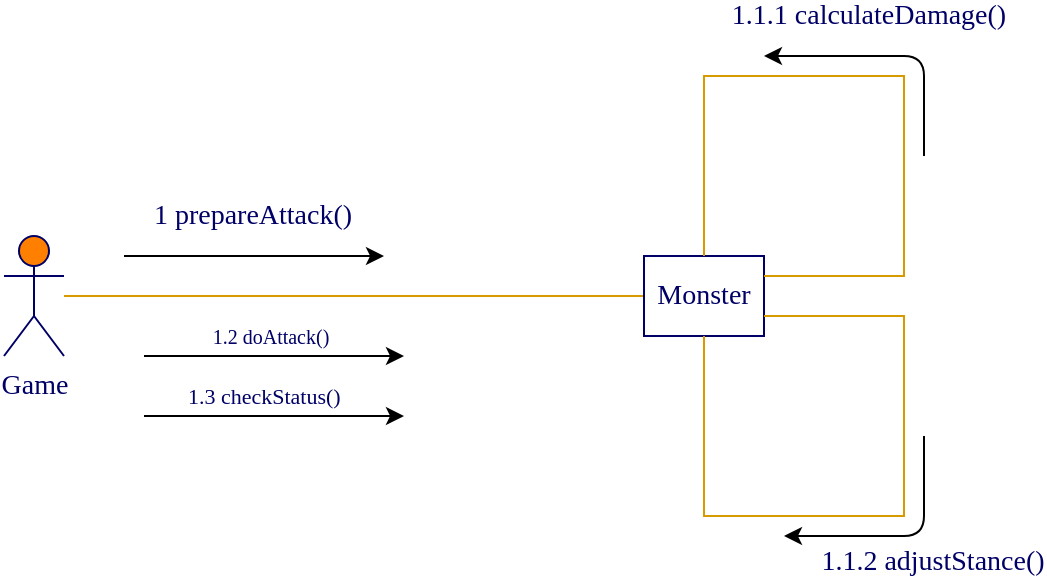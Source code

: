 <mxfile version="25.0.1" pages="5">
  <diagram id="97tm-h5Ckm5sz74WQkq5" name="monsterAction">
    <mxGraphModel dx="984" dy="659" grid="1" gridSize="10" guides="1" tooltips="1" connect="1" arrows="1" fold="1" page="1" pageScale="1" pageWidth="850" pageHeight="1100" math="0" shadow="0">
      <root>
        <mxCell id="0" />
        <mxCell id="1" parent="0" />
        <mxCell id="x8lON95Tc1hh2x26tlr--8" style="edgeStyle=orthogonalEdgeStyle;rounded=0;orthogonalLoop=1;jettySize=auto;html=1;fontFamily=Tahoma;fontSize=14;fontColor=#000066;endArrow=none;endFill=0;fillColor=#ffe6cc;strokeColor=#d79b00;" parent="1" source="x8lON95Tc1hh2x26tlr--1" target="x8lON95Tc1hh2x26tlr--7" edge="1">
          <mxGeometry relative="1" as="geometry" />
        </mxCell>
        <mxCell id="x8lON95Tc1hh2x26tlr--1" value="Game" style="shape=umlActor;verticalLabelPosition=bottom;labelBackgroundColor=#ffffff;verticalAlign=top;html=1;strokeColor=#000066;fillColor=#FF8000;fontFamily=Tahoma;fontSize=14;fontColor=#000066;" parent="1" vertex="1">
          <mxGeometry x="40" y="160" width="30" height="60" as="geometry" />
        </mxCell>
        <mxCell id="x8lON95Tc1hh2x26tlr--7" value="Monster" style="rounded=0;whiteSpace=wrap;html=1;labelBackgroundColor=#ffffff;strokeColor=#000066;fillColor=none;fontFamily=Tahoma;fontSize=14;fontColor=#000066;" parent="1" vertex="1">
          <mxGeometry x="360" y="170" width="60" height="40" as="geometry" />
        </mxCell>
        <mxCell id="kAwocQnmogqTp0aPH9kR-1" value="" style="endArrow=classic;html=1;fontFamily=Tahoma;fontSize=14;fontColor=#000066;" parent="1" edge="1">
          <mxGeometry width="50" height="50" relative="1" as="geometry">
            <mxPoint x="100" y="170" as="sourcePoint" />
            <mxPoint x="230" y="170" as="targetPoint" />
          </mxGeometry>
        </mxCell>
        <mxCell id="kAwocQnmogqTp0aPH9kR-2" value="1 prepareAttack()" style="text;html=1;resizable=0;points=[];align=center;verticalAlign=middle;labelBackgroundColor=#ffffff;fontSize=14;fontFamily=Tahoma;fontColor=#000066;" parent="kAwocQnmogqTp0aPH9kR-1" vertex="1" connectable="0">
          <mxGeometry x="-0.618" y="4" relative="1" as="geometry">
            <mxPoint x="39" y="-16" as="offset" />
          </mxGeometry>
        </mxCell>
        <mxCell id="kAwocQnmogqTp0aPH9kR-3" value="" style="endArrow=none;html=1;fontFamily=Tahoma;fontSize=14;fontColor=#000066;edgeStyle=orthogonalEdgeStyle;exitX=0.5;exitY=0;exitDx=0;exitDy=0;entryX=1;entryY=0.25;entryDx=0;entryDy=0;rounded=0;startArrow=none;startFill=0;endFill=0;fillColor=#ffe6cc;strokeColor=#d79b00;" parent="1" edge="1">
          <mxGeometry width="50" height="50" relative="1" as="geometry">
            <mxPoint x="390" y="170" as="sourcePoint" />
            <mxPoint x="420" y="180" as="targetPoint" />
            <Array as="points">
              <mxPoint x="390" y="80" />
              <mxPoint x="490" y="80" />
              <mxPoint x="490" y="180" />
            </Array>
          </mxGeometry>
        </mxCell>
        <mxCell id="kAwocQnmogqTp0aPH9kR-4" value="" style="endArrow=classic;html=1;fontFamily=Tahoma;fontSize=14;fontColor=#000066;" parent="1" edge="1">
          <mxGeometry width="50" height="50" relative="1" as="geometry">
            <mxPoint x="500" y="120" as="sourcePoint" />
            <mxPoint x="420" y="70" as="targetPoint" />
            <Array as="points">
              <mxPoint x="500" y="70" />
            </Array>
          </mxGeometry>
        </mxCell>
        <mxCell id="kAwocQnmogqTp0aPH9kR-5" value="1.1.1 calculateDamage()" style="text;html=1;resizable=0;points=[];align=center;verticalAlign=middle;labelBackgroundColor=#ffffff;fontSize=14;fontFamily=Tahoma;fontColor=#000066;" parent="kAwocQnmogqTp0aPH9kR-4" vertex="1" connectable="0">
          <mxGeometry x="0.2" relative="1" as="geometry">
            <mxPoint y="-20" as="offset" />
          </mxGeometry>
        </mxCell>
        <mxCell id="oUU38H8p77rC6WMhvehC-1" value="" style="endArrow=classic;html=1;fontFamily=Tahoma;fontSize=14;fontColor=#000066;" parent="1" edge="1">
          <mxGeometry width="50" height="50" relative="1" as="geometry">
            <mxPoint x="110" y="220" as="sourcePoint" />
            <mxPoint x="240" y="220" as="targetPoint" />
          </mxGeometry>
        </mxCell>
        <mxCell id="oUU38H8p77rC6WMhvehC-2" value="&lt;font style=&quot;font-size: 10px;&quot;&gt;1.2 doAttack()&lt;/font&gt;" style="text;html=1;resizable=0;points=[];align=center;verticalAlign=middle;labelBackgroundColor=#ffffff;fontSize=14;fontFamily=Tahoma;fontColor=#000066;" parent="oUU38H8p77rC6WMhvehC-1" vertex="1" connectable="0">
          <mxGeometry x="-0.411" y="4" relative="1" as="geometry">
            <mxPoint x="24" y="-6" as="offset" />
          </mxGeometry>
        </mxCell>
        <mxCell id="-60cszFB75xOEWJPa7h2-2" style="edgeStyle=orthogonalEdgeStyle;rounded=0;orthogonalLoop=1;jettySize=auto;html=1;exitX=1;exitY=0.75;exitDx=0;exitDy=0;entryX=0.5;entryY=1;entryDx=0;entryDy=0;startArrow=none;startFill=0;endArrow=none;endFill=0;fontFamily=Tahoma;fontSize=14;fontColor=#000066;fillColor=#ffe6cc;strokeColor=#d79b00;" parent="1" edge="1">
          <mxGeometry relative="1" as="geometry">
            <Array as="points">
              <mxPoint x="490" y="200" />
              <mxPoint x="490" y="300" />
              <mxPoint x="390" y="300" />
            </Array>
            <mxPoint x="420" y="200" as="sourcePoint" />
            <mxPoint x="390" y="210" as="targetPoint" />
          </mxGeometry>
        </mxCell>
        <mxCell id="-60cszFB75xOEWJPa7h2-3" value="" style="endArrow=classic;html=1;fontFamily=Tahoma;fontSize=14;fontColor=#000066;" parent="1" edge="1">
          <mxGeometry width="50" height="50" relative="1" as="geometry">
            <mxPoint x="500" y="260" as="sourcePoint" />
            <mxPoint x="430" y="310" as="targetPoint" />
            <Array as="points">
              <mxPoint x="500" y="310" />
            </Array>
          </mxGeometry>
        </mxCell>
        <mxCell id="-60cszFB75xOEWJPa7h2-4" value="1.1.2 adjustStance()" style="text;html=1;resizable=0;points=[];align=center;verticalAlign=middle;labelBackgroundColor=#ffffff;fontSize=14;fontFamily=Tahoma;fontColor=#000066;" parent="-60cszFB75xOEWJPa7h2-3" vertex="1" connectable="0">
          <mxGeometry x="-0.3" y="-1" relative="1" as="geometry">
            <mxPoint x="5" y="21" as="offset" />
          </mxGeometry>
        </mxCell>
        <mxCell id="pAN4eC9FmwrCbJ8sKv3d-3" value="" style="endArrow=classic;html=1;fontFamily=Tahoma;fontSize=14;fontColor=#000066;" parent="1" edge="1">
          <mxGeometry width="50" height="50" relative="1" as="geometry">
            <mxPoint x="110" y="250" as="sourcePoint" />
            <mxPoint x="240" y="250" as="targetPoint" />
          </mxGeometry>
        </mxCell>
        <mxCell id="pAN4eC9FmwrCbJ8sKv3d-4" value="&lt;font style=&quot;font-size: 11px;&quot;&gt;1.3 checkStatus()&amp;nbsp;&lt;/font&gt;" style="text;html=1;resizable=0;points=[];align=center;verticalAlign=middle;labelBackgroundColor=#ffffff;fontSize=14;fontFamily=Tahoma;fontColor=#000066;" parent="pAN4eC9FmwrCbJ8sKv3d-3" vertex="1" connectable="0">
          <mxGeometry x="-0.411" y="4" relative="1" as="geometry">
            <mxPoint x="22" y="-6" as="offset" />
          </mxGeometry>
        </mxCell>
      </root>
    </mxGraphModel>
  </diagram>
  <diagram id="osA8b_FAwORKnyaBnRQK" name="enterHall">
    <mxGraphModel dx="984" dy="659" grid="1" gridSize="10" guides="1" tooltips="1" connect="1" arrows="1" fold="1" page="1" pageScale="1" pageWidth="850" pageHeight="1100" math="0" shadow="0">
      <root>
        <mxCell id="XAbNOAjU0VVLo9-ZD2AN-0" />
        <mxCell id="XAbNOAjU0VVLo9-ZD2AN-1" parent="XAbNOAjU0VVLo9-ZD2AN-0" />
        <mxCell id="ALjJiwd98mLg6pKJFKZ1-0" style="edgeStyle=orthogonalEdgeStyle;rounded=0;orthogonalLoop=1;jettySize=auto;html=1;fontFamily=Tahoma;fontSize=14;fontColor=#000066;endArrow=none;endFill=0;fillColor=#ffe6cc;strokeColor=#d79b00;" parent="XAbNOAjU0VVLo9-ZD2AN-1" source="ALjJiwd98mLg6pKJFKZ1-1" target="ALjJiwd98mLg6pKJFKZ1-3" edge="1">
          <mxGeometry relative="1" as="geometry">
            <Array as="points">
              <mxPoint x="200" y="190" />
              <mxPoint x="200" y="190" />
            </Array>
          </mxGeometry>
        </mxCell>
        <mxCell id="CJ4YPzdzlDqNRj6001pP-0" style="edgeStyle=orthogonalEdgeStyle;rounded=0;orthogonalLoop=1;jettySize=auto;html=1;strokeColor=#D79B00;entryX=0;entryY=0.5;entryDx=0;entryDy=0;endArrow=none;endFill=0;" parent="XAbNOAjU0VVLo9-ZD2AN-1" target="ALjJiwd98mLg6pKJFKZ1-4" edge="1">
          <mxGeometry relative="1" as="geometry">
            <mxPoint x="50" y="260" as="sourcePoint" />
            <mxPoint x="340" y="450" as="targetPoint" />
            <Array as="points">
              <mxPoint x="50" y="450" />
            </Array>
          </mxGeometry>
        </mxCell>
        <mxCell id="ALjJiwd98mLg6pKJFKZ1-1" value="User" style="shape=umlActor;verticalLabelPosition=bottom;labelBackgroundColor=#ffffff;verticalAlign=top;html=1;strokeColor=#000066;fillColor=#FF8000;fontFamily=Tahoma;fontSize=14;fontColor=#000066;" parent="XAbNOAjU0VVLo9-ZD2AN-1" vertex="1">
          <mxGeometry x="40" y="160" width="30" height="60" as="geometry" />
        </mxCell>
        <mxCell id="ALjJiwd98mLg6pKJFKZ1-2" value="" style="edgeStyle=orthogonalEdgeStyle;rounded=0;orthogonalLoop=1;jettySize=auto;html=1;endArrow=none;endFill=0;fontFamily=Tahoma;fontSize=14;fontColor=#000066;fillColor=#ffe6cc;strokeColor=#D79B00;" parent="XAbNOAjU0VVLo9-ZD2AN-1" source="ALjJiwd98mLg6pKJFKZ1-3" target="ALjJiwd98mLg6pKJFKZ1-4" edge="1">
          <mxGeometry relative="1" as="geometry">
            <Array as="points">
              <mxPoint x="370" y="190" />
              <mxPoint x="370" y="190" />
            </Array>
          </mxGeometry>
        </mxCell>
        <mxCell id="ALjJiwd98mLg6pKJFKZ1-3" value="Hall" style="rounded=0;whiteSpace=wrap;html=1;labelBackgroundColor=#ffffff;strokeColor=#000066;fillColor=none;fontFamily=Tahoma;fontSize=14;fontColor=#000066;" parent="XAbNOAjU0VVLo9-ZD2AN-1" vertex="1">
          <mxGeometry x="240" y="170" width="60" height="90" as="geometry" />
        </mxCell>
        <mxCell id="ALjJiwd98mLg6pKJFKZ1-4" value="Lightning" style="rounded=0;whiteSpace=wrap;html=1;labelBackgroundColor=#ffffff;strokeColor=#000066;fillColor=none;fontFamily=Tahoma;fontSize=14;fontColor=#000066;" parent="XAbNOAjU0VVLo9-ZD2AN-1" vertex="1">
          <mxGeometry x="350" y="430" width="60" height="40" as="geometry" />
        </mxCell>
        <mxCell id="ALjJiwd98mLg6pKJFKZ1-17" value="" style="endArrow=classic;html=1;fontColor=#000066;" parent="XAbNOAjU0VVLo9-ZD2AN-1" edge="1">
          <mxGeometry width="50" height="50" relative="1" as="geometry">
            <mxPoint x="100" y="180" as="sourcePoint" />
            <mxPoint x="210" y="180" as="targetPoint" />
          </mxGeometry>
        </mxCell>
        <mxCell id="ALjJiwd98mLg6pKJFKZ1-20" value="1 openDoor()" style="text;html=1;resizable=0;points=[];align=center;verticalAlign=middle;labelBackgroundColor=#ffffff;fontColor=#000066;" parent="ALjJiwd98mLg6pKJFKZ1-17" vertex="1" connectable="0">
          <mxGeometry x="-0.545" y="2" relative="1" as="geometry">
            <mxPoint x="25" y="-8" as="offset" />
          </mxGeometry>
        </mxCell>
        <mxCell id="ALjJiwd98mLg6pKJFKZ1-24" value="" style="endArrow=none;html=1;exitX=0.25;exitY=0;exitDx=0;exitDy=0;rounded=0;entryX=1.017;entryY=0.111;entryDx=0;entryDy=0;entryPerimeter=0;fillColor=#ffe6cc;strokeColor=#d79b00;" parent="XAbNOAjU0VVLo9-ZD2AN-1" source="ALjJiwd98mLg6pKJFKZ1-3" target="ALjJiwd98mLg6pKJFKZ1-3" edge="1">
          <mxGeometry width="50" height="50" relative="1" as="geometry">
            <mxPoint x="40" y="1180" as="sourcePoint" />
            <mxPoint x="90" y="1130" as="targetPoint" />
            <Array as="points">
              <mxPoint x="255" y="120" />
              <mxPoint x="320" y="120" />
              <mxPoint x="320" y="180" />
            </Array>
          </mxGeometry>
        </mxCell>
        <mxCell id="ALjJiwd98mLg6pKJFKZ1-25" value="" style="endArrow=classic;html=1;fontColor=#000066;" parent="XAbNOAjU0VVLo9-ZD2AN-1" edge="1">
          <mxGeometry width="50" height="50" relative="1" as="geometry">
            <mxPoint x="330" y="150" as="sourcePoint" />
            <mxPoint x="260" y="110" as="targetPoint" />
            <Array as="points">
              <mxPoint x="330" y="110" />
            </Array>
          </mxGeometry>
        </mxCell>
        <mxCell id="ALjJiwd98mLg6pKJFKZ1-26" value="1.1 unlockDoor()" style="text;html=1;resizable=0;points=[];align=center;verticalAlign=middle;labelBackgroundColor=#ffffff;fontColor=#000066;" parent="ALjJiwd98mLg6pKJFKZ1-25" vertex="1" connectable="0">
          <mxGeometry x="0.436" y="-2" relative="1" as="geometry">
            <mxPoint x="-1" y="-18" as="offset" />
          </mxGeometry>
        </mxCell>
        <mxCell id="ALjJiwd98mLg6pKJFKZ1-27" value="" style="endArrow=classic;html=1;fontColor=#000066;" parent="XAbNOAjU0VVLo9-ZD2AN-1" edge="1">
          <mxGeometry width="50" height="50" relative="1" as="geometry">
            <mxPoint x="70" y="440" as="sourcePoint" />
            <mxPoint x="270" y="440" as="targetPoint" />
          </mxGeometry>
        </mxCell>
        <mxCell id="ALjJiwd98mLg6pKJFKZ1-28" value="3 turnOnLights()" style="text;html=1;resizable=0;points=[];align=center;verticalAlign=middle;labelBackgroundColor=#ffffff;fontColor=#000066;" parent="ALjJiwd98mLg6pKJFKZ1-27" vertex="1" connectable="0">
          <mxGeometry x="0.317" y="2" relative="1" as="geometry">
            <mxPoint x="-32" y="-8" as="offset" />
          </mxGeometry>
        </mxCell>
        <mxCell id="4aknmJp9HKiuCshJEBKm-3" style="edgeStyle=orthogonalEdgeStyle;rounded=0;orthogonalLoop=1;jettySize=auto;html=1;entryX=0.25;entryY=1;entryDx=0;entryDy=0;endArrow=none;endFill=0;fillColor=#ffe6cc;strokeColor=#d79b00;" parent="XAbNOAjU0VVLo9-ZD2AN-1" edge="1">
          <mxGeometry relative="1" as="geometry">
            <Array as="points">
              <mxPoint x="425" y="459.96" />
              <mxPoint x="425" y="519.96" />
              <mxPoint x="360" y="519.96" />
            </Array>
            <mxPoint x="410" y="460" as="sourcePoint" />
            <mxPoint x="360" y="469.96" as="targetPoint" />
          </mxGeometry>
        </mxCell>
        <mxCell id="4aknmJp9HKiuCshJEBKm-4" value="" style="endArrow=classic;html=1;fontColor=#000066;" parent="XAbNOAjU0VVLo9-ZD2AN-1" edge="1">
          <mxGeometry width="50" height="50" relative="1" as="geometry">
            <mxPoint x="430" y="490" as="sourcePoint" />
            <mxPoint x="360" y="530" as="targetPoint" />
            <Array as="points">
              <mxPoint x="430" y="530" />
            </Array>
          </mxGeometry>
        </mxCell>
        <mxCell id="4aknmJp9HKiuCshJEBKm-5" value="3.1 adjustBrightness()" style="text;html=1;resizable=0;points=[];align=center;verticalAlign=middle;labelBackgroundColor=#ffffff;fontColor=#000066;" parent="4aknmJp9HKiuCshJEBKm-4" vertex="1" connectable="0">
          <mxGeometry x="0.473" y="1" relative="1" as="geometry">
            <mxPoint x="11" y="19" as="offset" />
          </mxGeometry>
        </mxCell>
        <mxCell id="CJ4YPzdzlDqNRj6001pP-1" value="" style="endArrow=classic;html=1;fontColor=#000066;" parent="XAbNOAjU0VVLo9-ZD2AN-1" edge="1">
          <mxGeometry width="50" height="50" relative="1" as="geometry">
            <mxPoint x="100" y="200" as="sourcePoint" />
            <mxPoint x="210" y="200" as="targetPoint" />
          </mxGeometry>
        </mxCell>
        <mxCell id="CJ4YPzdzlDqNRj6001pP-3" value="&lt;span style=&quot;color: rgb(0, 0, 102); font-size: 12px;&quot;&gt;2 enter()&lt;/span&gt;" style="edgeLabel;html=1;align=center;verticalAlign=middle;resizable=0;points=[];" parent="CJ4YPzdzlDqNRj6001pP-1" vertex="1" connectable="0">
          <mxGeometry x="-0.494" y="-3" relative="1" as="geometry">
            <mxPoint x="22" y="7" as="offset" />
          </mxGeometry>
        </mxCell>
        <mxCell id="CJ4YPzdzlDqNRj6001pP-4" value="" style="endArrow=classic;html=1;fontColor=#000066;" parent="XAbNOAjU0VVLo9-ZD2AN-1" edge="1">
          <mxGeometry width="50" height="50" relative="1" as="geometry">
            <mxPoint x="100" y="230" as="sourcePoint" />
            <mxPoint x="210" y="230" as="targetPoint" />
          </mxGeometry>
        </mxCell>
        <mxCell id="CJ4YPzdzlDqNRj6001pP-5" value="&lt;span style=&quot;color: rgb(0, 0, 102); font-size: 12px;&quot;&gt;4 closeDoor()&lt;/span&gt;" style="edgeLabel;html=1;align=center;verticalAlign=middle;resizable=0;points=[];" parent="CJ4YPzdzlDqNRj6001pP-4" vertex="1" connectable="0">
          <mxGeometry x="-0.494" y="-3" relative="1" as="geometry">
            <mxPoint x="22" y="7" as="offset" />
          </mxGeometry>
        </mxCell>
      </root>
    </mxGraphModel>
  </diagram>
  <diagram id="PgekLhEINDaakeLsJA8r" name="exitHall">
    <mxGraphModel dx="984" dy="659" grid="1" gridSize="10" guides="1" tooltips="1" connect="1" arrows="1" fold="1" page="1" pageScale="1" pageWidth="827" pageHeight="1169" math="0" shadow="0">
      <root>
        <mxCell id="0" />
        <mxCell id="1" parent="0" />
        <mxCell id="Y-AcQTaXHzpTWYzy59sd-1" style="edgeStyle=orthogonalEdgeStyle;rounded=0;orthogonalLoop=1;jettySize=auto;html=1;fontFamily=Tahoma;fontSize=14;fontColor=#000066;endArrow=none;endFill=0;fillColor=#ffe6cc;strokeColor=#d79b00;" parent="1" source="Y-AcQTaXHzpTWYzy59sd-3" target="Y-AcQTaXHzpTWYzy59sd-5" edge="1">
          <mxGeometry relative="1" as="geometry">
            <Array as="points">
              <mxPoint x="200" y="190" />
              <mxPoint x="200" y="190" />
            </Array>
          </mxGeometry>
        </mxCell>
        <mxCell id="Y-AcQTaXHzpTWYzy59sd-2" style="edgeStyle=orthogonalEdgeStyle;rounded=0;orthogonalLoop=1;jettySize=auto;html=1;strokeColor=#D79B00;entryX=0;entryY=0.5;entryDx=0;entryDy=0;endArrow=none;endFill=0;" parent="1" target="Y-AcQTaXHzpTWYzy59sd-6" edge="1">
          <mxGeometry relative="1" as="geometry">
            <mxPoint x="50" y="260" as="sourcePoint" />
            <mxPoint x="340" y="450" as="targetPoint" />
            <Array as="points">
              <mxPoint x="50" y="450" />
            </Array>
          </mxGeometry>
        </mxCell>
        <mxCell id="Y-AcQTaXHzpTWYzy59sd-3" value="User" style="shape=umlActor;verticalLabelPosition=bottom;labelBackgroundColor=#ffffff;verticalAlign=top;html=1;strokeColor=#000066;fillColor=#FF8000;fontFamily=Tahoma;fontSize=14;fontColor=#000066;" parent="1" vertex="1">
          <mxGeometry x="40" y="160" width="30" height="60" as="geometry" />
        </mxCell>
        <mxCell id="Y-AcQTaXHzpTWYzy59sd-4" value="" style="edgeStyle=orthogonalEdgeStyle;rounded=0;orthogonalLoop=1;jettySize=auto;html=1;endArrow=none;endFill=0;fontFamily=Tahoma;fontSize=14;fontColor=#000066;fillColor=#ffe6cc;strokeColor=#D79B00;" parent="1" source="Y-AcQTaXHzpTWYzy59sd-5" target="Y-AcQTaXHzpTWYzy59sd-6" edge="1">
          <mxGeometry relative="1" as="geometry">
            <Array as="points">
              <mxPoint x="370" y="190" />
              <mxPoint x="370" y="190" />
            </Array>
          </mxGeometry>
        </mxCell>
        <mxCell id="Y-AcQTaXHzpTWYzy59sd-5" value="Hall" style="rounded=0;whiteSpace=wrap;html=1;labelBackgroundColor=#ffffff;strokeColor=#000066;fillColor=none;fontFamily=Tahoma;fontSize=14;fontColor=#000066;" parent="1" vertex="1">
          <mxGeometry x="240" y="170" width="60" height="90" as="geometry" />
        </mxCell>
        <mxCell id="Y-AcQTaXHzpTWYzy59sd-6" value="Lightning" style="rounded=0;whiteSpace=wrap;html=1;labelBackgroundColor=#ffffff;strokeColor=#000066;fillColor=none;fontFamily=Tahoma;fontSize=14;fontColor=#000066;" parent="1" vertex="1">
          <mxGeometry x="350" y="430" width="60" height="40" as="geometry" />
        </mxCell>
        <mxCell id="Y-AcQTaXHzpTWYzy59sd-7" value="" style="endArrow=classic;html=1;fontColor=#000066;" parent="1" edge="1">
          <mxGeometry width="50" height="50" relative="1" as="geometry">
            <mxPoint x="100" y="180" as="sourcePoint" />
            <mxPoint x="210" y="180" as="targetPoint" />
          </mxGeometry>
        </mxCell>
        <mxCell id="Y-AcQTaXHzpTWYzy59sd-8" value="1 openDoor()" style="text;html=1;resizable=0;points=[];align=center;verticalAlign=middle;labelBackgroundColor=#ffffff;fontColor=#000066;" parent="Y-AcQTaXHzpTWYzy59sd-7" vertex="1" connectable="0">
          <mxGeometry x="-0.545" y="2" relative="1" as="geometry">
            <mxPoint x="25" y="-8" as="offset" />
          </mxGeometry>
        </mxCell>
        <mxCell id="Y-AcQTaXHzpTWYzy59sd-9" value="" style="endArrow=none;html=1;exitX=0.25;exitY=0;exitDx=0;exitDy=0;rounded=0;entryX=1.017;entryY=0.111;entryDx=0;entryDy=0;entryPerimeter=0;fillColor=#ffe6cc;strokeColor=#d79b00;" parent="1" source="Y-AcQTaXHzpTWYzy59sd-5" target="Y-AcQTaXHzpTWYzy59sd-5" edge="1">
          <mxGeometry width="50" height="50" relative="1" as="geometry">
            <mxPoint x="40" y="1180" as="sourcePoint" />
            <mxPoint x="90" y="1130" as="targetPoint" />
            <Array as="points">
              <mxPoint x="255" y="120" />
              <mxPoint x="320" y="120" />
              <mxPoint x="320" y="180" />
            </Array>
          </mxGeometry>
        </mxCell>
        <mxCell id="Y-AcQTaXHzpTWYzy59sd-10" value="" style="endArrow=classic;html=1;fontColor=#000066;" parent="1" edge="1">
          <mxGeometry width="50" height="50" relative="1" as="geometry">
            <mxPoint x="330" y="150" as="sourcePoint" />
            <mxPoint x="260" y="110" as="targetPoint" />
            <Array as="points">
              <mxPoint x="330" y="110" />
            </Array>
          </mxGeometry>
        </mxCell>
        <mxCell id="Y-AcQTaXHzpTWYzy59sd-11" value="1.1 closeDoor()" style="text;html=1;resizable=0;points=[];align=center;verticalAlign=middle;labelBackgroundColor=#ffffff;fontColor=#000066;" parent="Y-AcQTaXHzpTWYzy59sd-10" vertex="1" connectable="0">
          <mxGeometry x="0.436" y="-2" relative="1" as="geometry">
            <mxPoint x="-1" y="-18" as="offset" />
          </mxGeometry>
        </mxCell>
        <mxCell id="Y-AcQTaXHzpTWYzy59sd-12" value="" style="endArrow=classic;html=1;fontColor=#000066;" parent="1" edge="1">
          <mxGeometry width="50" height="50" relative="1" as="geometry">
            <mxPoint x="70" y="440" as="sourcePoint" />
            <mxPoint x="270" y="440" as="targetPoint" />
          </mxGeometry>
        </mxCell>
        <mxCell id="Y-AcQTaXHzpTWYzy59sd-13" value="3 turnOfLights()" style="text;html=1;resizable=0;points=[];align=center;verticalAlign=middle;labelBackgroundColor=#ffffff;fontColor=#000066;" parent="Y-AcQTaXHzpTWYzy59sd-12" vertex="1" connectable="0">
          <mxGeometry x="0.317" y="2" relative="1" as="geometry">
            <mxPoint x="-32" y="-8" as="offset" />
          </mxGeometry>
        </mxCell>
        <mxCell id="Y-AcQTaXHzpTWYzy59sd-14" style="edgeStyle=orthogonalEdgeStyle;rounded=0;orthogonalLoop=1;jettySize=auto;html=1;entryX=0.25;entryY=1;entryDx=0;entryDy=0;endArrow=none;endFill=0;fillColor=#ffe6cc;strokeColor=#d79b00;" parent="1" edge="1">
          <mxGeometry relative="1" as="geometry">
            <Array as="points">
              <mxPoint x="425" y="459.96" />
              <mxPoint x="425" y="519.96" />
              <mxPoint x="360" y="519.96" />
            </Array>
            <mxPoint x="410" y="460" as="sourcePoint" />
            <mxPoint x="360" y="469.96" as="targetPoint" />
          </mxGeometry>
        </mxCell>
        <mxCell id="Y-AcQTaXHzpTWYzy59sd-15" value="" style="endArrow=classic;html=1;fontColor=#000066;" parent="1" edge="1">
          <mxGeometry width="50" height="50" relative="1" as="geometry">
            <mxPoint x="430" y="490" as="sourcePoint" />
            <mxPoint x="360" y="530" as="targetPoint" />
            <Array as="points">
              <mxPoint x="430" y="530" />
            </Array>
          </mxGeometry>
        </mxCell>
        <mxCell id="Y-AcQTaXHzpTWYzy59sd-16" value="3.1 dimLights()" style="text;html=1;resizable=0;points=[];align=center;verticalAlign=middle;labelBackgroundColor=#ffffff;fontColor=#000066;" parent="Y-AcQTaXHzpTWYzy59sd-15" vertex="1" connectable="0">
          <mxGeometry x="0.473" y="1" relative="1" as="geometry">
            <mxPoint x="11" y="19" as="offset" />
          </mxGeometry>
        </mxCell>
        <mxCell id="Y-AcQTaXHzpTWYzy59sd-17" value="" style="endArrow=classic;html=1;fontColor=#000066;" parent="1" edge="1">
          <mxGeometry width="50" height="50" relative="1" as="geometry">
            <mxPoint x="100" y="200" as="sourcePoint" />
            <mxPoint x="210" y="200" as="targetPoint" />
          </mxGeometry>
        </mxCell>
        <mxCell id="Y-AcQTaXHzpTWYzy59sd-18" value="&lt;span style=&quot;color: rgb(0, 0, 102); font-size: 12px;&quot;&gt;2 exit()&lt;/span&gt;" style="edgeLabel;html=1;align=center;verticalAlign=middle;resizable=0;points=[];" parent="Y-AcQTaXHzpTWYzy59sd-17" vertex="1" connectable="0">
          <mxGeometry x="-0.494" y="-3" relative="1" as="geometry">
            <mxPoint x="22" y="7" as="offset" />
          </mxGeometry>
        </mxCell>
        <mxCell id="Y-AcQTaXHzpTWYzy59sd-19" value="" style="endArrow=classic;html=1;fontColor=#000066;" parent="1" edge="1">
          <mxGeometry width="50" height="50" relative="1" as="geometry">
            <mxPoint x="100" y="230" as="sourcePoint" />
            <mxPoint x="210" y="230" as="targetPoint" />
          </mxGeometry>
        </mxCell>
        <mxCell id="Y-AcQTaXHzpTWYzy59sd-20" value="&lt;span style=&quot;color: rgb(0, 0, 102); font-size: 12px;&quot;&gt;4 closeDoor()&lt;/span&gt;" style="edgeLabel;html=1;align=center;verticalAlign=middle;resizable=0;points=[];" parent="Y-AcQTaXHzpTWYzy59sd-19" vertex="1" connectable="0">
          <mxGeometry x="-0.494" y="-3" relative="1" as="geometry">
            <mxPoint x="22" y="7" as="offset" />
          </mxGeometry>
        </mxCell>
      </root>
    </mxGraphModel>
  </diagram>
  <diagram id="VwvnKD03rTNIb4WLB2rS" name="selectEnchantments">
    <mxGraphModel dx="907" dy="440" grid="1" gridSize="10" guides="1" tooltips="1" connect="1" arrows="1" fold="1" page="1" pageScale="1" pageWidth="827" pageHeight="1169" math="0" shadow="0">
      <root>
        <mxCell id="0" />
        <mxCell id="1" parent="0" />
        <mxCell id="iZXbAo_DhnXNTH1RzvWr-1" style="edgeStyle=orthogonalEdgeStyle;rounded=0;orthogonalLoop=1;jettySize=auto;html=1;fontFamily=Tahoma;fontSize=14;fontColor=#000066;endArrow=none;endFill=0;fillColor=#ffe6cc;strokeColor=#d79b00;" parent="1" source="iZXbAo_DhnXNTH1RzvWr-2" target="iZXbAo_DhnXNTH1RzvWr-3" edge="1">
          <mxGeometry relative="1" as="geometry" />
        </mxCell>
        <mxCell id="iZXbAo_DhnXNTH1RzvWr-2" value="Player" style="shape=umlActor;verticalLabelPosition=bottom;labelBackgroundColor=#ffffff;verticalAlign=top;html=1;strokeColor=#000066;fillColor=#FF8000;fontFamily=Tahoma;fontSize=14;fontColor=#000066;" parent="1" vertex="1">
          <mxGeometry x="40" y="160" width="30" height="60" as="geometry" />
        </mxCell>
        <mxCell id="iZXbAo_DhnXNTH1RzvWr-3" value="Game System" style="rounded=0;whiteSpace=wrap;html=1;labelBackgroundColor=#ffffff;strokeColor=#000066;fillColor=none;fontFamily=Tahoma;fontSize=14;fontColor=#000066;" parent="1" vertex="1">
          <mxGeometry x="360" y="170" width="70" height="40" as="geometry" />
        </mxCell>
        <mxCell id="iZXbAo_DhnXNTH1RzvWr-4" value="" style="endArrow=classic;html=1;fontFamily=Tahoma;fontSize=14;fontColor=#000066;" parent="1" edge="1">
          <mxGeometry width="50" height="50" relative="1" as="geometry">
            <mxPoint x="100" y="210" as="sourcePoint" />
            <mxPoint x="340" y="210" as="targetPoint" />
          </mxGeometry>
        </mxCell>
        <mxCell id="iZXbAo_DhnXNTH1RzvWr-5" value="launchGame()&lt;div&gt;selectOption()&lt;/div&gt;&lt;div&gt;placeObjects()&lt;/div&gt;&lt;div&gt;confirmDesign()&lt;/div&gt;" style="text;html=1;resizable=0;points=[];align=center;verticalAlign=middle;labelBackgroundColor=#ffffff;fontSize=14;fontFamily=Tahoma;fontColor=#000066;" parent="iZXbAo_DhnXNTH1RzvWr-4" vertex="1" connectable="0">
          <mxGeometry x="-0.618" y="4" relative="1" as="geometry">
            <mxPoint x="64" y="44" as="offset" />
          </mxGeometry>
        </mxCell>
        <mxCell id="iZXbAo_DhnXNTH1RzvWr-6" value="" style="endArrow=none;html=1;fontFamily=Tahoma;fontSize=14;fontColor=#000066;edgeStyle=orthogonalEdgeStyle;exitX=0.5;exitY=0;exitDx=0;exitDy=0;rounded=0;startArrow=none;startFill=0;endFill=0;fillColor=#ffe6cc;strokeColor=#d79b00;entryX=1;entryY=0.25;entryDx=0;entryDy=0;" parent="1" target="iZXbAo_DhnXNTH1RzvWr-3" edge="1">
          <mxGeometry width="50" height="50" relative="1" as="geometry">
            <mxPoint x="390" y="170" as="sourcePoint" />
            <mxPoint x="440" y="180" as="targetPoint" />
            <Array as="points">
              <mxPoint x="390" y="80" />
              <mxPoint x="490" y="80" />
              <mxPoint x="490" y="180" />
            </Array>
          </mxGeometry>
        </mxCell>
        <mxCell id="iZXbAo_DhnXNTH1RzvWr-7" value="" style="endArrow=classic;html=1;fontFamily=Tahoma;fontSize=14;fontColor=#000066;" parent="1" edge="1">
          <mxGeometry width="50" height="50" relative="1" as="geometry">
            <mxPoint x="500" y="120" as="sourcePoint" />
            <mxPoint x="420" y="70" as="targetPoint" />
            <Array as="points">
              <mxPoint x="500" y="70" />
            </Array>
          </mxGeometry>
        </mxCell>
        <mxCell id="iZXbAo_DhnXNTH1RzvWr-8" value="displayOptions()&lt;div&gt;buildMode()&lt;/div&gt;&lt;div&gt;startGameSession()&lt;/div&gt;" style="text;html=1;resizable=0;points=[];align=center;verticalAlign=middle;labelBackgroundColor=#ffffff;fontSize=14;fontFamily=Tahoma;fontColor=#000066;" parent="iZXbAo_DhnXNTH1RzvWr-7" vertex="1" connectable="0">
          <mxGeometry x="0.2" relative="1" as="geometry">
            <mxPoint x="-2" y="-40" as="offset" />
          </mxGeometry>
        </mxCell>
        <mxCell id="iZXbAo_DhnXNTH1RzvWr-11" style="edgeStyle=orthogonalEdgeStyle;rounded=0;orthogonalLoop=1;jettySize=auto;html=1;entryX=0.5;entryY=1;entryDx=0;entryDy=0;startArrow=none;startFill=0;endArrow=none;endFill=0;fontFamily=Tahoma;fontSize=14;fontColor=#000066;fillColor=#ffe6cc;strokeColor=#d79b00;exitX=1;exitY=0.75;exitDx=0;exitDy=0;" parent="1" source="iZXbAo_DhnXNTH1RzvWr-3" edge="1">
          <mxGeometry relative="1" as="geometry">
            <Array as="points">
              <mxPoint x="490" y="200" />
              <mxPoint x="490" y="300" />
              <mxPoint x="390" y="300" />
            </Array>
            <mxPoint x="450" y="200" as="sourcePoint" />
            <mxPoint x="390" y="210" as="targetPoint" />
          </mxGeometry>
        </mxCell>
        <mxCell id="iZXbAo_DhnXNTH1RzvWr-12" value="" style="endArrow=classic;html=1;fontFamily=Tahoma;fontSize=14;fontColor=#000066;" parent="1" edge="1">
          <mxGeometry width="50" height="50" relative="1" as="geometry">
            <mxPoint x="500" y="260" as="sourcePoint" />
            <mxPoint x="430" y="310" as="targetPoint" />
            <Array as="points">
              <mxPoint x="500" y="310" />
            </Array>
          </mxGeometry>
        </mxCell>
        <mxCell id="iZXbAo_DhnXNTH1RzvWr-13" value="saveGame()&lt;div&gt;&lt;br&gt;&lt;/div&gt;" style="text;html=1;resizable=0;points=[];align=center;verticalAlign=middle;labelBackgroundColor=#ffffff;fontSize=14;fontFamily=Tahoma;fontColor=#000066;" parent="iZXbAo_DhnXNTH1RzvWr-12" vertex="1" connectable="0">
          <mxGeometry x="-0.3" y="-1" relative="1" as="geometry">
            <mxPoint x="-9" y="38" as="offset" />
          </mxGeometry>
        </mxCell>
      </root>
    </mxGraphModel>
  </diagram>
  <diagram id="x3uIY0xDlUewIWmIdvmb" name="openInventory">
    <mxGraphModel dx="2314" dy="1121" grid="1" gridSize="10" guides="1" tooltips="1" connect="1" arrows="1" fold="1" page="1" pageScale="1" pageWidth="827" pageHeight="1169" math="0" shadow="0">
      <root>
        <mxCell id="0" />
        <mxCell id="1" parent="0" />
        <mxCell id="v_7NhX5hbVEZlvJIz62i-1" style="edgeStyle=orthogonalEdgeStyle;rounded=0;orthogonalLoop=1;jettySize=auto;html=1;fontFamily=Tahoma;fontSize=14;fontColor=#000066;endArrow=none;endFill=0;fillColor=#ffe6cc;strokeColor=#d79b00;" parent="1" source="v_7NhX5hbVEZlvJIz62i-2" target="v_7NhX5hbVEZlvJIz62i-3" edge="1">
          <mxGeometry relative="1" as="geometry" />
        </mxCell>
        <mxCell id="v_7NhX5hbVEZlvJIz62i-2" value="Player" style="shape=umlActor;verticalLabelPosition=bottom;labelBackgroundColor=#ffffff;verticalAlign=top;html=1;strokeColor=#000066;fillColor=#FF8000;fontFamily=Tahoma;fontSize=14;fontColor=#000066;" parent="1" vertex="1">
          <mxGeometry x="40" y="160" width="30" height="60" as="geometry" />
        </mxCell>
        <mxCell id="v_7NhX5hbVEZlvJIz62i-3" value="Inventory" style="rounded=0;whiteSpace=wrap;html=1;labelBackgroundColor=#ffffff;strokeColor=#000066;fillColor=none;fontFamily=Tahoma;fontSize=14;fontColor=#000066;" parent="1" vertex="1">
          <mxGeometry x="360" y="170" width="70" height="40" as="geometry" />
        </mxCell>
        <mxCell id="v_7NhX5hbVEZlvJIz62i-4" value="" style="endArrow=classic;html=1;fontFamily=Tahoma;fontSize=14;fontColor=#000066;" parent="1" edge="1">
          <mxGeometry width="50" height="50" relative="1" as="geometry">
            <mxPoint x="110" y="150" as="sourcePoint" />
            <mxPoint x="350" y="150" as="targetPoint" />
          </mxGeometry>
        </mxCell>
        <mxCell id="v_7NhX5hbVEZlvJIz62i-5" value="1 open()" style="text;html=1;resizable=0;points=[];align=center;verticalAlign=middle;labelBackgroundColor=#ffffff;fontSize=14;fontFamily=Tahoma;fontColor=#000066;" parent="v_7NhX5hbVEZlvJIz62i-4" vertex="1" connectable="0">
          <mxGeometry x="-0.618" y="4" relative="1" as="geometry">
            <mxPoint x="39" y="-16" as="offset" />
          </mxGeometry>
        </mxCell>
        <mxCell id="v_7NhX5hbVEZlvJIz62i-6" value="" style="endArrow=none;html=1;fontFamily=Tahoma;fontSize=14;fontColor=#000066;edgeStyle=orthogonalEdgeStyle;exitX=0.5;exitY=0;exitDx=0;exitDy=0;rounded=0;startArrow=none;startFill=0;endFill=0;fillColor=#ffe6cc;strokeColor=#d79b00;entryX=1;entryY=0.25;entryDx=0;entryDy=0;" parent="1" target="v_7NhX5hbVEZlvJIz62i-3" edge="1">
          <mxGeometry width="50" height="50" relative="1" as="geometry">
            <mxPoint x="390" y="170" as="sourcePoint" />
            <mxPoint x="440" y="180" as="targetPoint" />
            <Array as="points">
              <mxPoint x="390" y="80" />
              <mxPoint x="490" y="80" />
              <mxPoint x="490" y="180" />
            </Array>
          </mxGeometry>
        </mxCell>
        <mxCell id="v_7NhX5hbVEZlvJIz62i-7" value="" style="endArrow=classic;html=1;fontFamily=Tahoma;fontSize=14;fontColor=#000066;" parent="1" edge="1">
          <mxGeometry width="50" height="50" relative="1" as="geometry">
            <mxPoint x="500" y="120" as="sourcePoint" />
            <mxPoint x="420" y="70" as="targetPoint" />
            <Array as="points">
              <mxPoint x="500" y="70" />
            </Array>
          </mxGeometry>
        </mxCell>
        <mxCell id="v_7NhX5hbVEZlvJIz62i-8" value="1.1.1 loadItems()" style="text;html=1;resizable=0;points=[];align=center;verticalAlign=middle;labelBackgroundColor=#ffffff;fontSize=14;fontFamily=Tahoma;fontColor=#000066;" parent="v_7NhX5hbVEZlvJIz62i-7" vertex="1" connectable="0">
          <mxGeometry x="0.2" relative="1" as="geometry">
            <mxPoint y="-20" as="offset" />
          </mxGeometry>
        </mxCell>
        <mxCell id="v_7NhX5hbVEZlvJIz62i-9" value="" style="endArrow=classic;html=1;fontFamily=Tahoma;fontSize=14;fontColor=#000066;" parent="1" edge="1">
          <mxGeometry width="50" height="50" relative="1" as="geometry">
            <mxPoint x="100" y="180" as="sourcePoint" />
            <mxPoint x="350" y="180" as="targetPoint" />
          </mxGeometry>
        </mxCell>
        <mxCell id="v_7NhX5hbVEZlvJIz62i-10" value="&lt;font&gt;2 showItems()&lt;/font&gt;" style="text;html=1;resizable=0;points=[];align=center;verticalAlign=middle;labelBackgroundColor=#ffffff;fontSize=14;fontFamily=Tahoma;fontColor=#000066;" parent="v_7NhX5hbVEZlvJIz62i-9" vertex="1" connectable="0">
          <mxGeometry x="-0.411" y="4" relative="1" as="geometry">
            <mxPoint x="24" y="-6" as="offset" />
          </mxGeometry>
        </mxCell>
        <mxCell id="v_7NhX5hbVEZlvJIz62i-11" style="edgeStyle=orthogonalEdgeStyle;rounded=0;orthogonalLoop=1;jettySize=auto;html=1;entryX=0.5;entryY=1;entryDx=0;entryDy=0;startArrow=none;startFill=0;endArrow=none;endFill=0;fontFamily=Tahoma;fontSize=14;fontColor=#000066;fillColor=#ffe6cc;strokeColor=#d79b00;exitX=1;exitY=0.75;exitDx=0;exitDy=0;" parent="1" source="v_7NhX5hbVEZlvJIz62i-3" edge="1">
          <mxGeometry relative="1" as="geometry">
            <Array as="points">
              <mxPoint x="490" y="200" />
              <mxPoint x="490" y="300" />
              <mxPoint x="390" y="300" />
            </Array>
            <mxPoint x="450" y="200" as="sourcePoint" />
            <mxPoint x="390" y="210" as="targetPoint" />
          </mxGeometry>
        </mxCell>
        <mxCell id="v_7NhX5hbVEZlvJIz62i-12" value="" style="endArrow=classic;html=1;fontFamily=Tahoma;fontSize=14;fontColor=#000066;" parent="1" edge="1">
          <mxGeometry width="50" height="50" relative="1" as="geometry">
            <mxPoint x="500" y="260" as="sourcePoint" />
            <mxPoint x="430" y="310" as="targetPoint" />
            <Array as="points">
              <mxPoint x="500" y="310" />
            </Array>
          </mxGeometry>
        </mxCell>
        <mxCell id="v_7NhX5hbVEZlvJIz62i-13" value="3.1 updateItemStatus()" style="text;html=1;resizable=0;points=[];align=center;verticalAlign=middle;labelBackgroundColor=#ffffff;fontSize=14;fontFamily=Tahoma;fontColor=#000066;" parent="v_7NhX5hbVEZlvJIz62i-12" vertex="1" connectable="0">
          <mxGeometry x="-0.3" y="-1" relative="1" as="geometry">
            <mxPoint x="5" y="21" as="offset" />
          </mxGeometry>
        </mxCell>
        <mxCell id="v_7NhX5hbVEZlvJIz62i-14" value="" style="endArrow=classic;html=1;fontFamily=Tahoma;fontSize=14;fontColor=#000066;" parent="1" edge="1">
          <mxGeometry width="50" height="50" relative="1" as="geometry">
            <mxPoint x="100" y="220" as="sourcePoint" />
            <mxPoint x="350" y="220" as="targetPoint" />
          </mxGeometry>
        </mxCell>
        <mxCell id="v_7NhX5hbVEZlvJIz62i-15" value="&lt;font&gt;3 useItem()&amp;nbsp;&lt;/font&gt;" style="text;html=1;resizable=0;points=[];align=center;verticalAlign=middle;labelBackgroundColor=#ffffff;fontSize=14;fontFamily=Tahoma;fontColor=#000066;" parent="v_7NhX5hbVEZlvJIz62i-14" vertex="1" connectable="0">
          <mxGeometry x="-0.411" y="4" relative="1" as="geometry">
            <mxPoint x="22" y="-6" as="offset" />
          </mxGeometry>
        </mxCell>
        <mxCell id="v_7NhX5hbVEZlvJIz62i-16" value="" style="endArrow=classic;html=1;fontFamily=Tahoma;fontSize=14;fontColor=#000066;" parent="1" edge="1">
          <mxGeometry width="50" height="50" relative="1" as="geometry">
            <mxPoint x="100" y="250" as="sourcePoint" />
            <mxPoint x="350" y="250" as="targetPoint" />
          </mxGeometry>
        </mxCell>
        <mxCell id="v_7NhX5hbVEZlvJIz62i-17" value="&lt;font&gt;4 close()&amp;nbsp;&lt;/font&gt;" style="text;html=1;resizable=0;points=[];align=center;verticalAlign=middle;labelBackgroundColor=#ffffff;fontSize=14;fontFamily=Tahoma;fontColor=#000066;" parent="v_7NhX5hbVEZlvJIz62i-16" vertex="1" connectable="0">
          <mxGeometry x="-0.411" y="4" relative="1" as="geometry">
            <mxPoint x="22" y="-6" as="offset" />
          </mxGeometry>
        </mxCell>
      </root>
    </mxGraphModel>
  </diagram>
</mxfile>
